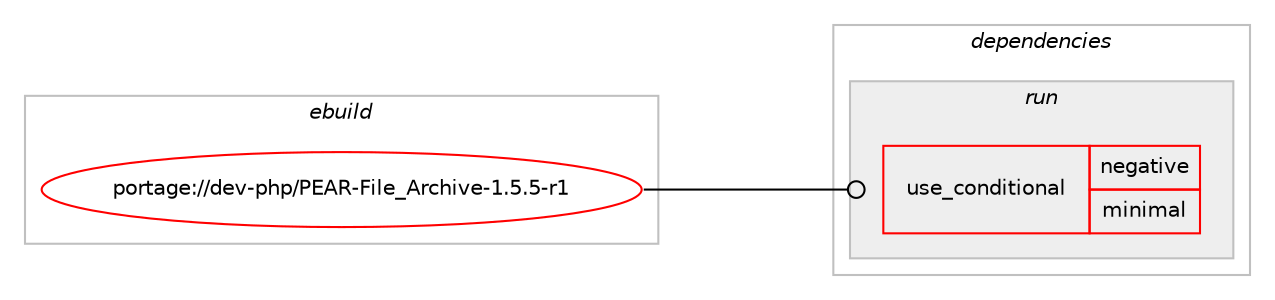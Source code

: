 digraph prolog {

# *************
# Graph options
# *************

newrank=true;
concentrate=true;
compound=true;
graph [rankdir=LR,fontname=Helvetica,fontsize=10,ranksep=1.5];#, ranksep=2.5, nodesep=0.2];
edge  [arrowhead=vee];
node  [fontname=Helvetica,fontsize=10];

# **********
# The ebuild
# **********

subgraph cluster_leftcol {
color=gray;
rank=same;
label=<<i>ebuild</i>>;
id [label="portage://dev-php/PEAR-File_Archive-1.5.5-r1", color=red, width=4, href="../dev-php/PEAR-File_Archive-1.5.5-r1.svg"];
}

# ****************
# The dependencies
# ****************

subgraph cluster_midcol {
color=gray;
label=<<i>dependencies</i>>;
subgraph cluster_compile {
fillcolor="#eeeeee";
style=filled;
label=<<i>compile</i>>;
}
subgraph cluster_compileandrun {
fillcolor="#eeeeee";
style=filled;
label=<<i>compile and run</i>>;
}
subgraph cluster_run {
fillcolor="#eeeeee";
style=filled;
label=<<i>run</i>>;
subgraph cond29189 {
dependency69958 [label=<<TABLE BORDER="0" CELLBORDER="1" CELLSPACING="0" CELLPADDING="4"><TR><TD ROWSPAN="3" CELLPADDING="10">use_conditional</TD></TR><TR><TD>negative</TD></TR><TR><TD>minimal</TD></TR></TABLE>>, shape=none, color=red];
# *** BEGIN UNKNOWN DEPENDENCY TYPE (TODO) ***
# dependency69958 -> package_dependency(portage://dev-php/PEAR-File_Archive-1.5.5-r1,run,no,dev-php,PEAR-Mail_Mime,none,[,,],[],[])
# *** END UNKNOWN DEPENDENCY TYPE (TODO) ***

# *** BEGIN UNKNOWN DEPENDENCY TYPE (TODO) ***
# dependency69958 -> package_dependency(portage://dev-php/PEAR-File_Archive-1.5.5-r1,run,no,dev-php,PEAR-Mail,none,[,,],[],[])
# *** END UNKNOWN DEPENDENCY TYPE (TODO) ***

# *** BEGIN UNKNOWN DEPENDENCY TYPE (TODO) ***
# dependency69958 -> package_dependency(portage://dev-php/PEAR-File_Archive-1.5.5-r1,run,no,dev-php,PEAR-Cache_Lite,none,[,,],[],[])
# *** END UNKNOWN DEPENDENCY TYPE (TODO) ***

}
id:e -> dependency69958:w [weight=20,style="solid",arrowhead="odot"];
# *** BEGIN UNKNOWN DEPENDENCY TYPE (TODO) ***
# id -> package_dependency(portage://dev-php/PEAR-File_Archive-1.5.5-r1,run,no,dev-lang,php,none,[,,],[],[use(enable(bzip2),none),use(enable(zlib),none)])
# *** END UNKNOWN DEPENDENCY TYPE (TODO) ***

# *** BEGIN UNKNOWN DEPENDENCY TYPE (TODO) ***
# id -> package_dependency(portage://dev-php/PEAR-File_Archive-1.5.5-r1,run,no,dev-php,PEAR-MIME_Type,none,[,,],[],[])
# *** END UNKNOWN DEPENDENCY TYPE (TODO) ***

# *** BEGIN UNKNOWN DEPENDENCY TYPE (TODO) ***
# id -> package_dependency(portage://dev-php/PEAR-File_Archive-1.5.5-r1,run,no,dev-php,PEAR-PEAR,none,[,,],[],[])
# *** END UNKNOWN DEPENDENCY TYPE (TODO) ***

}
}

# **************
# The candidates
# **************

subgraph cluster_choices {
rank=same;
color=gray;
label=<<i>candidates</i>>;

}

}
